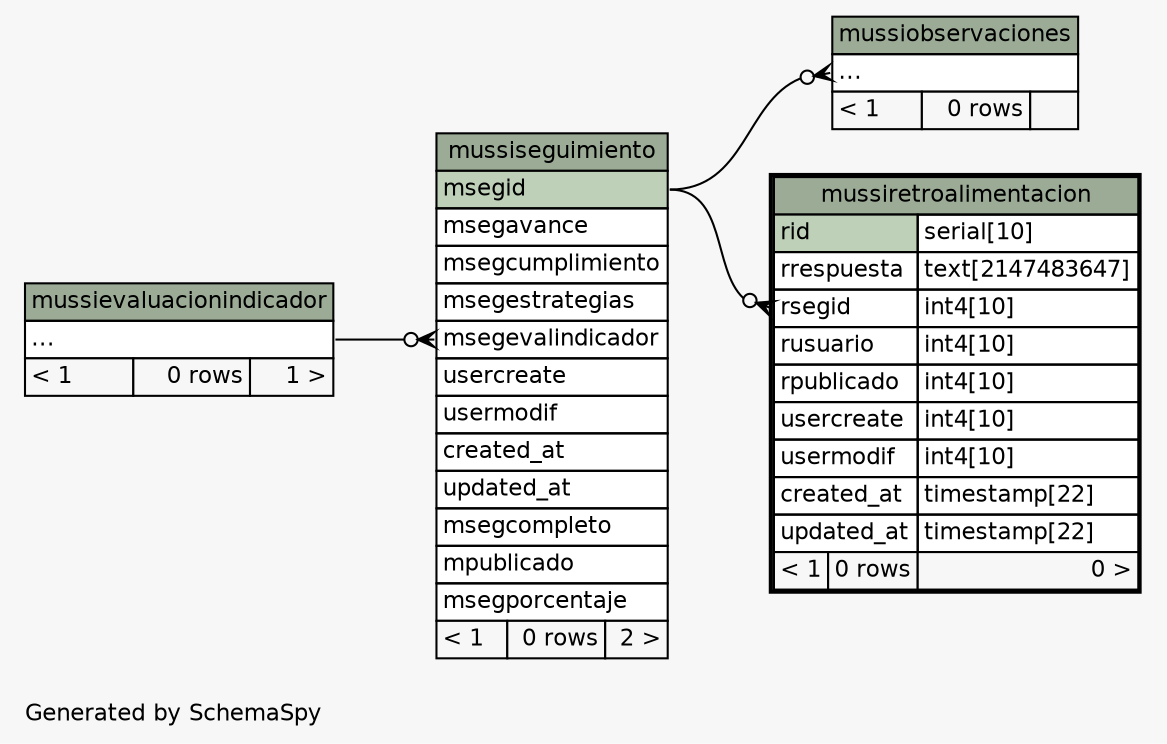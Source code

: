 // dot 2.38.0 on Mac OS X 10.11.1
// SchemaSpy rev 590
digraph "twoDegreesRelationshipsDiagram" {
  graph [
    rankdir="RL"
    bgcolor="#f7f7f7"
    label="\nGenerated by SchemaSpy"
    labeljust="l"
    nodesep="0.18"
    ranksep="0.46"
    fontname="Helvetica"
    fontsize="11"
  ];
  node [
    fontname="Helvetica"
    fontsize="11"
    shape="plaintext"
  ];
  edge [
    arrowsize="0.8"
  ];
  "mussiobservaciones":"elipses":w -> "mussiseguimiento":"msegid":e [arrowhead=none dir=back arrowtail=crowodot];
  "mussiretroalimentacion":"rsegid":w -> "mussiseguimiento":"msegid":e [arrowhead=none dir=back arrowtail=crowodot];
  "mussiseguimiento":"msegevalindicador":w -> "mussievaluacionindicador":"elipses":e [arrowhead=none dir=back arrowtail=crowodot];
  "mussievaluacionindicador" [
    label=<
    <TABLE BORDER="0" CELLBORDER="1" CELLSPACING="0" BGCOLOR="#ffffff">
      <TR><TD COLSPAN="3" BGCOLOR="#9bab96" ALIGN="CENTER">mussievaluacionindicador</TD></TR>
      <TR><TD PORT="elipses" COLSPAN="3" ALIGN="LEFT">...</TD></TR>
      <TR><TD ALIGN="LEFT" BGCOLOR="#f7f7f7">&lt; 1</TD><TD ALIGN="RIGHT" BGCOLOR="#f7f7f7">0 rows</TD><TD ALIGN="RIGHT" BGCOLOR="#f7f7f7">1 &gt;</TD></TR>
    </TABLE>>
    URL="mussievaluacionindicador.html"
    tooltip="mussievaluacionindicador"
  ];
  "mussiobservaciones" [
    label=<
    <TABLE BORDER="0" CELLBORDER="1" CELLSPACING="0" BGCOLOR="#ffffff">
      <TR><TD COLSPAN="3" BGCOLOR="#9bab96" ALIGN="CENTER">mussiobservaciones</TD></TR>
      <TR><TD PORT="elipses" COLSPAN="3" ALIGN="LEFT">...</TD></TR>
      <TR><TD ALIGN="LEFT" BGCOLOR="#f7f7f7">&lt; 1</TD><TD ALIGN="RIGHT" BGCOLOR="#f7f7f7">0 rows</TD><TD ALIGN="RIGHT" BGCOLOR="#f7f7f7">  </TD></TR>
    </TABLE>>
    URL="mussiobservaciones.html"
    tooltip="mussiobservaciones"
  ];
  "mussiretroalimentacion" [
    label=<
    <TABLE BORDER="2" CELLBORDER="1" CELLSPACING="0" BGCOLOR="#ffffff">
      <TR><TD COLSPAN="3" BGCOLOR="#9bab96" ALIGN="CENTER">mussiretroalimentacion</TD></TR>
      <TR><TD PORT="rid" COLSPAN="2" BGCOLOR="#bed1b8" ALIGN="LEFT">rid</TD><TD PORT="rid.type" ALIGN="LEFT">serial[10]</TD></TR>
      <TR><TD PORT="rrespuesta" COLSPAN="2" ALIGN="LEFT">rrespuesta</TD><TD PORT="rrespuesta.type" ALIGN="LEFT">text[2147483647]</TD></TR>
      <TR><TD PORT="rsegid" COLSPAN="2" ALIGN="LEFT">rsegid</TD><TD PORT="rsegid.type" ALIGN="LEFT">int4[10]</TD></TR>
      <TR><TD PORT="rusuario" COLSPAN="2" ALIGN="LEFT">rusuario</TD><TD PORT="rusuario.type" ALIGN="LEFT">int4[10]</TD></TR>
      <TR><TD PORT="rpublicado" COLSPAN="2" ALIGN="LEFT">rpublicado</TD><TD PORT="rpublicado.type" ALIGN="LEFT">int4[10]</TD></TR>
      <TR><TD PORT="usercreate" COLSPAN="2" ALIGN="LEFT">usercreate</TD><TD PORT="usercreate.type" ALIGN="LEFT">int4[10]</TD></TR>
      <TR><TD PORT="usermodif" COLSPAN="2" ALIGN="LEFT">usermodif</TD><TD PORT="usermodif.type" ALIGN="LEFT">int4[10]</TD></TR>
      <TR><TD PORT="created_at" COLSPAN="2" ALIGN="LEFT">created_at</TD><TD PORT="created_at.type" ALIGN="LEFT">timestamp[22]</TD></TR>
      <TR><TD PORT="updated_at" COLSPAN="2" ALIGN="LEFT">updated_at</TD><TD PORT="updated_at.type" ALIGN="LEFT">timestamp[22]</TD></TR>
      <TR><TD ALIGN="LEFT" BGCOLOR="#f7f7f7">&lt; 1</TD><TD ALIGN="RIGHT" BGCOLOR="#f7f7f7">0 rows</TD><TD ALIGN="RIGHT" BGCOLOR="#f7f7f7">0 &gt;</TD></TR>
    </TABLE>>
    URL="mussiretroalimentacion.html"
    tooltip="mussiretroalimentacion"
  ];
  "mussiseguimiento" [
    label=<
    <TABLE BORDER="0" CELLBORDER="1" CELLSPACING="0" BGCOLOR="#ffffff">
      <TR><TD COLSPAN="3" BGCOLOR="#9bab96" ALIGN="CENTER">mussiseguimiento</TD></TR>
      <TR><TD PORT="msegid" COLSPAN="3" BGCOLOR="#bed1b8" ALIGN="LEFT">msegid</TD></TR>
      <TR><TD PORT="msegavance" COLSPAN="3" ALIGN="LEFT">msegavance</TD></TR>
      <TR><TD PORT="msegcumplimiento" COLSPAN="3" ALIGN="LEFT">msegcumplimiento</TD></TR>
      <TR><TD PORT="msegestrategias" COLSPAN="3" ALIGN="LEFT">msegestrategias</TD></TR>
      <TR><TD PORT="msegevalindicador" COLSPAN="3" ALIGN="LEFT">msegevalindicador</TD></TR>
      <TR><TD PORT="usercreate" COLSPAN="3" ALIGN="LEFT">usercreate</TD></TR>
      <TR><TD PORT="usermodif" COLSPAN="3" ALIGN="LEFT">usermodif</TD></TR>
      <TR><TD PORT="created_at" COLSPAN="3" ALIGN="LEFT">created_at</TD></TR>
      <TR><TD PORT="updated_at" COLSPAN="3" ALIGN="LEFT">updated_at</TD></TR>
      <TR><TD PORT="msegcompleto" COLSPAN="3" ALIGN="LEFT">msegcompleto</TD></TR>
      <TR><TD PORT="mpublicado" COLSPAN="3" ALIGN="LEFT">mpublicado</TD></TR>
      <TR><TD PORT="msegporcentaje" COLSPAN="3" ALIGN="LEFT">msegporcentaje</TD></TR>
      <TR><TD ALIGN="LEFT" BGCOLOR="#f7f7f7">&lt; 1</TD><TD ALIGN="RIGHT" BGCOLOR="#f7f7f7">0 rows</TD><TD ALIGN="RIGHT" BGCOLOR="#f7f7f7">2 &gt;</TD></TR>
    </TABLE>>
    URL="mussiseguimiento.html"
    tooltip="mussiseguimiento"
  ];
}
